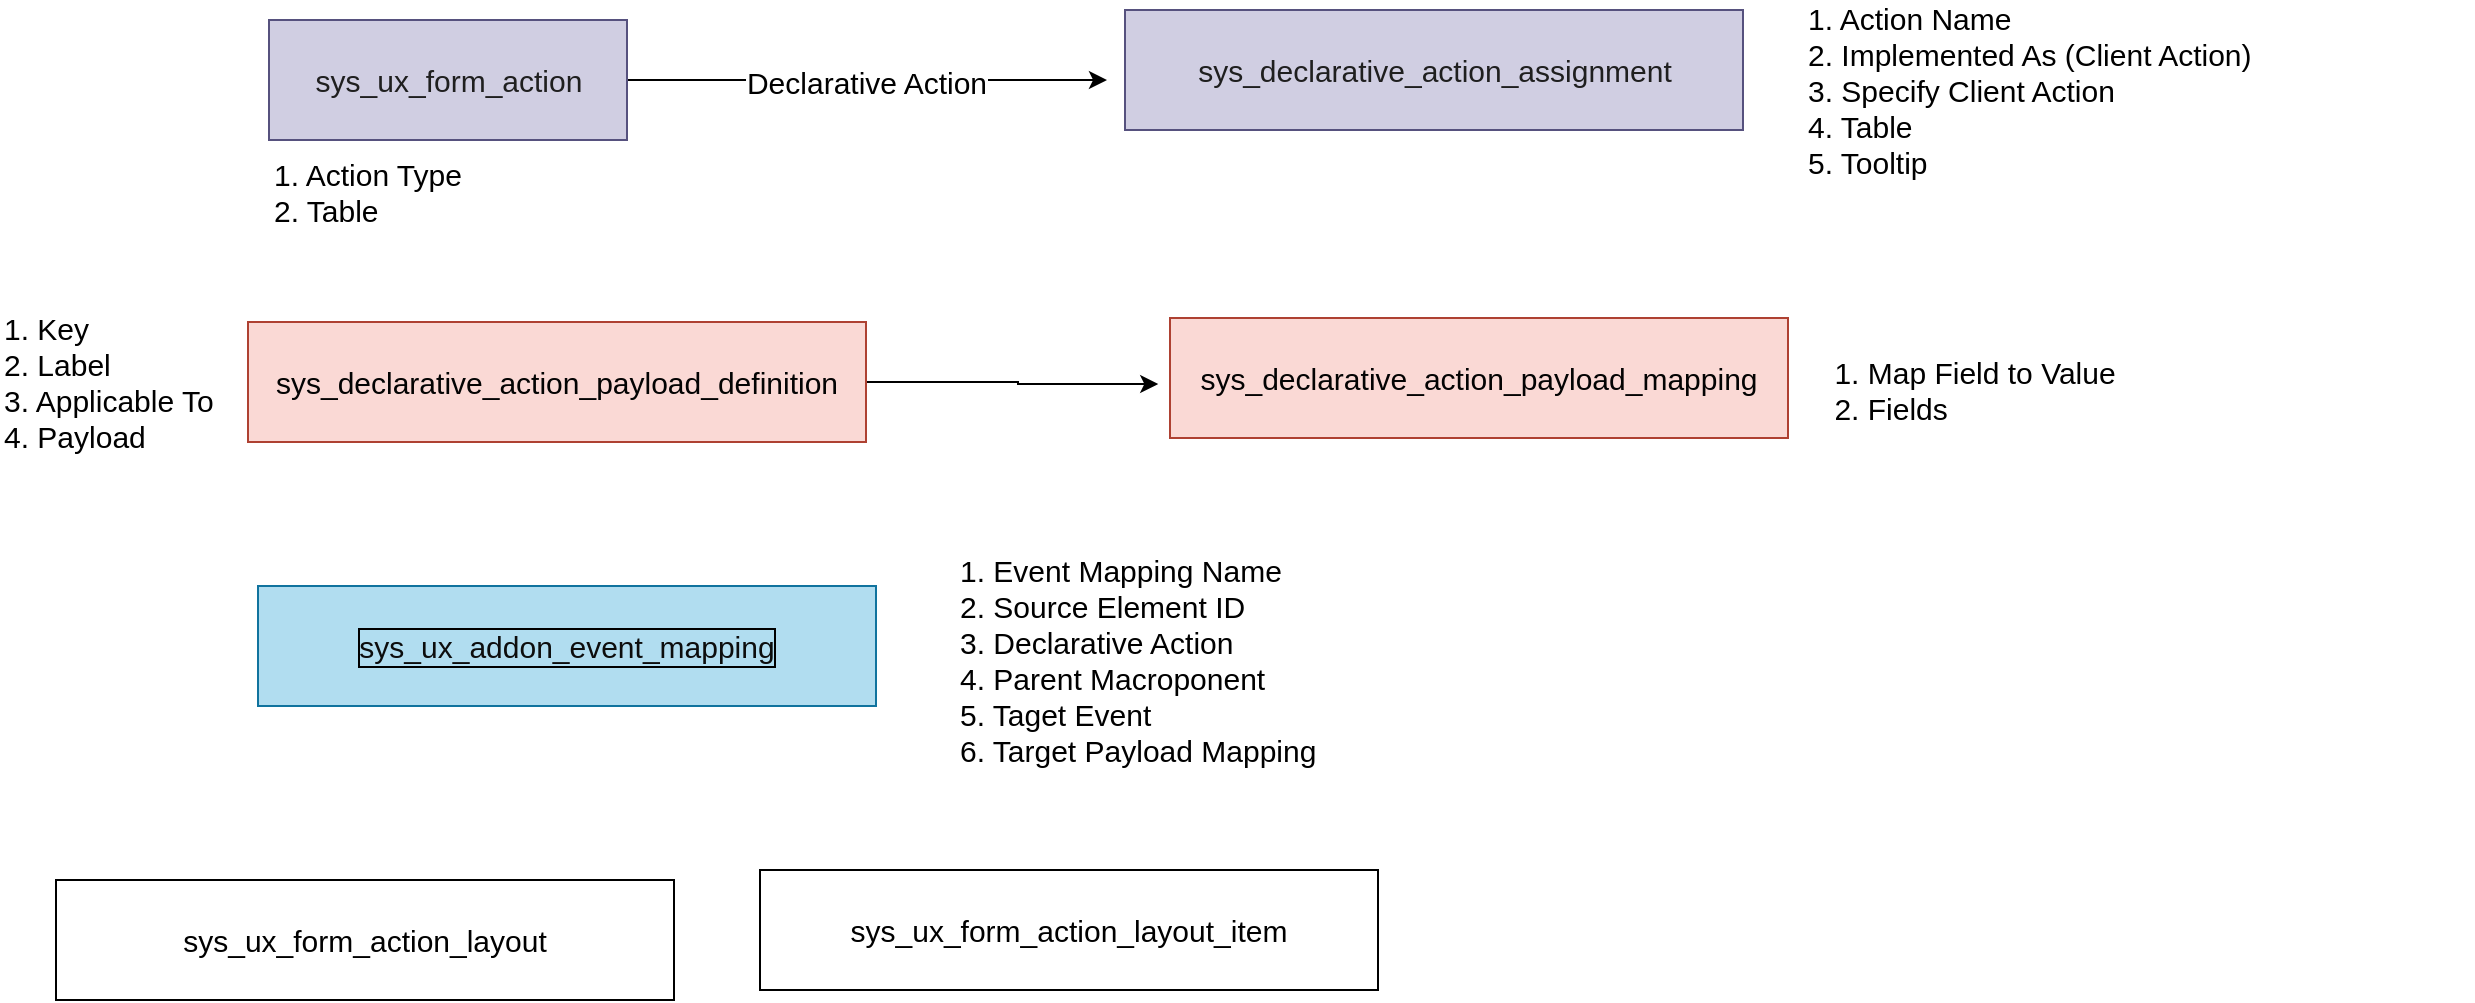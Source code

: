 <mxfile version="20.4.1" type="github">
  <diagram id="RXA2dWbRVg4HMAtLKF4-" name="Page-1">
    <mxGraphModel dx="1968" dy="874" grid="0" gridSize="10" guides="1" tooltips="1" connect="1" arrows="1" fold="1" page="0" pageScale="1" pageWidth="827" pageHeight="1169" background="none" math="0" shadow="0">
      <root>
        <mxCell id="0" />
        <mxCell id="1" parent="0" />
        <mxCell id="UHvxiOsH1d1V4Vs-B22a-8" style="edgeStyle=orthogonalEdgeStyle;rounded=0;orthogonalLoop=1;jettySize=auto;html=1;fontSize=15;" parent="1" source="UHvxiOsH1d1V4Vs-B22a-1" edge="1">
          <mxGeometry relative="1" as="geometry">
            <mxPoint x="240.5" y="111" as="targetPoint" />
          </mxGeometry>
        </mxCell>
        <mxCell id="UHvxiOsH1d1V4Vs-B22a-9" value="Declarative Action" style="edgeLabel;html=1;align=center;verticalAlign=middle;resizable=0;points=[];fontSize=15;" parent="UHvxiOsH1d1V4Vs-B22a-8" vertex="1" connectable="0">
          <mxGeometry x="-0.008" y="-1" relative="1" as="geometry">
            <mxPoint as="offset" />
          </mxGeometry>
        </mxCell>
        <mxCell id="UHvxiOsH1d1V4Vs-B22a-1" value="sys_ux_form_action" style="rounded=0;whiteSpace=wrap;html=1;fontSize=15;fillColor=#d0cee2;strokeColor=#56517e;fontColor=#1F1F1F;" parent="1" vertex="1">
          <mxGeometry x="-178.5" y="81" width="179" height="60" as="geometry" />
        </mxCell>
        <mxCell id="UHvxiOsH1d1V4Vs-B22a-2" value="sys_ux_form_action_layout_item" style="rounded=0;whiteSpace=wrap;html=1;fontSize=15;" parent="1" vertex="1">
          <mxGeometry x="67" y="506" width="309" height="60" as="geometry" />
        </mxCell>
        <mxCell id="UHvxiOsH1d1V4Vs-B22a-3" value="sys_declarative_action_assignment" style="rounded=0;whiteSpace=wrap;html=1;fontSize=15;fillColor=#d0cee2;strokeColor=#56517e;fontColor=#1F1F1F;" parent="1" vertex="1">
          <mxGeometry x="249.5" y="76" width="309" height="60" as="geometry" />
        </mxCell>
        <mxCell id="UHvxiOsH1d1V4Vs-B22a-4" value="sys_ux_addon_event_mapping" style="rounded=0;whiteSpace=wrap;html=1;fontSize=15;fillColor=#b1ddf0;strokeColor=#10739e;fontColor=#0D0D0D;labelBorderColor=default;" parent="1" vertex="1">
          <mxGeometry x="-184" y="364" width="309" height="60" as="geometry" />
        </mxCell>
        <mxCell id="UHvxiOsH1d1V4Vs-B22a-15" style="edgeStyle=orthogonalEdgeStyle;rounded=0;orthogonalLoop=1;jettySize=auto;html=1;entryX=-0.019;entryY=0.55;entryDx=0;entryDy=0;entryPerimeter=0;fontSize=15;" parent="1" source="UHvxiOsH1d1V4Vs-B22a-5" target="UHvxiOsH1d1V4Vs-B22a-13" edge="1">
          <mxGeometry relative="1" as="geometry" />
        </mxCell>
        <mxCell id="UHvxiOsH1d1V4Vs-B22a-5" value="sys_declarative_action_payload_definition" style="rounded=0;whiteSpace=wrap;html=1;fontSize=15;fillColor=#fad9d5;strokeColor=#ae4132;fontColor=#030303;" parent="1" vertex="1">
          <mxGeometry x="-189" y="232" width="309" height="60" as="geometry" />
        </mxCell>
        <mxCell id="UHvxiOsH1d1V4Vs-B22a-7" value="1. Action Type&lt;br&gt;2. Table" style="text;html=1;strokeColor=none;fillColor=none;align=left;verticalAlign=middle;whiteSpace=wrap;rounded=0;fontSize=15;" parent="1" vertex="1">
          <mxGeometry x="-178.5" y="152" width="123" height="30" as="geometry" />
        </mxCell>
        <mxCell id="UHvxiOsH1d1V4Vs-B22a-10" value="1. Action Name&lt;br&gt;2. Implemented As (Client Action)&lt;br&gt;3. Specify Client Action&lt;br&gt;4. Table&lt;br&gt;5. Tooltip" style="text;html=1;strokeColor=none;fillColor=none;align=left;verticalAlign=middle;whiteSpace=wrap;rounded=0;fontSize=15;" parent="1" vertex="1">
          <mxGeometry x="588.5" y="101" width="335" height="30" as="geometry" />
        </mxCell>
        <mxCell id="UHvxiOsH1d1V4Vs-B22a-11" value="1. Key&lt;br&gt;2. Label&lt;br&gt;3. Applicable To&lt;br&gt;4. Payload" style="text;html=1;strokeColor=none;fillColor=none;align=left;verticalAlign=middle;whiteSpace=wrap;rounded=0;fontSize=15;" parent="1" vertex="1">
          <mxGeometry x="-313" y="247" width="335" height="30" as="geometry" />
        </mxCell>
        <mxCell id="UHvxiOsH1d1V4Vs-B22a-13" value="sys_declarative_action_payload_mapping" style="rounded=0;whiteSpace=wrap;html=1;fontSize=15;fillColor=#fad9d5;strokeColor=#ae4132;fontColor=#030303;" parent="1" vertex="1">
          <mxGeometry x="272" y="230" width="309" height="60" as="geometry" />
        </mxCell>
        <mxCell id="UHvxiOsH1d1V4Vs-B22a-14" value="1. Map Field to Value&lt;br&gt;&lt;div style=&quot;text-align: left;&quot;&gt;&lt;span style=&quot;background-color: initial;&quot;&gt;2. Fields&lt;/span&gt;&lt;/div&gt;" style="text;html=1;align=center;verticalAlign=middle;resizable=0;points=[];autosize=1;strokeColor=none;fillColor=none;fontSize=15;" parent="1" vertex="1">
          <mxGeometry x="594" y="242" width="159" height="48" as="geometry" />
        </mxCell>
        <mxCell id="UHvxiOsH1d1V4Vs-B22a-16" value="1. Event Mapping Name&lt;br&gt;2. Source Element ID&lt;br&gt;3. Declarative Action&lt;br&gt;4. Parent Macroponent&lt;br&gt;5. Taget Event&lt;br&gt;6. Target Payload Mapping" style="text;html=1;strokeColor=none;fillColor=none;align=left;verticalAlign=middle;whiteSpace=wrap;rounded=0;fontSize=15;" parent="1" vertex="1">
          <mxGeometry x="165" y="386" width="335" height="30" as="geometry" />
        </mxCell>
        <mxCell id="UHvxiOsH1d1V4Vs-B22a-21" value="sys_ux_form_action_layout" style="rounded=0;whiteSpace=wrap;html=1;fontSize=15;" parent="1" vertex="1">
          <mxGeometry x="-285" y="511" width="309" height="60" as="geometry" />
        </mxCell>
      </root>
    </mxGraphModel>
  </diagram>
</mxfile>
